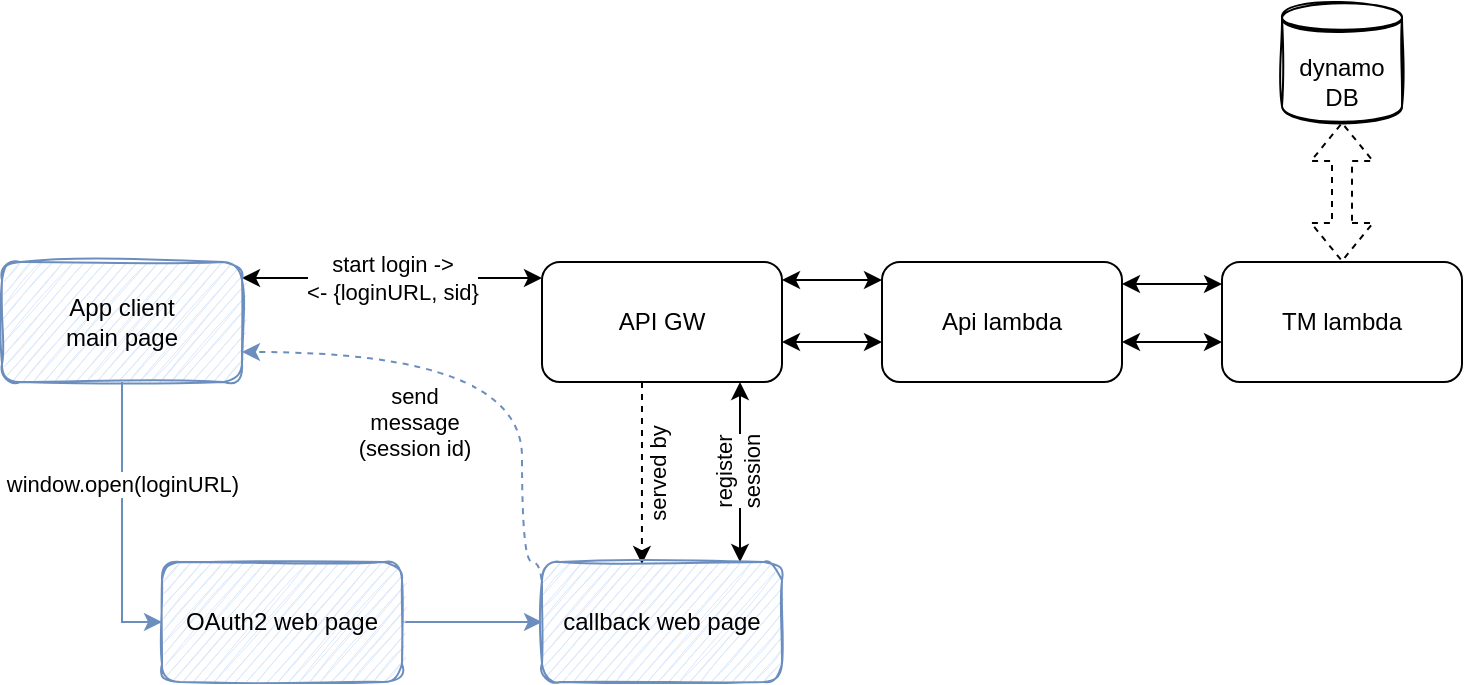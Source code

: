 <mxfile version="16.6.4" type="device"><diagram id="ggnXXbJexslDee1Q5V2e" name="Page-1"><mxGraphModel dx="868" dy="460" grid="1" gridSize="10" guides="1" tooltips="1" connect="1" arrows="1" fold="1" page="1" pageScale="1" pageWidth="827" pageHeight="1169" math="0" shadow="0"><root><mxCell id="0"/><mxCell id="1" parent="0"/><mxCell id="TPmOxToYsplTBnOYY9Lo-8" value="start login -&amp;gt;&lt;br&gt;&amp;lt;- {loginURL, sid}" style="edgeStyle=orthogonalEdgeStyle;rounded=0;orthogonalLoop=1;jettySize=auto;html=1;exitX=1;exitY=0.25;exitDx=0;exitDy=0;entryX=0;entryY=0.25;entryDx=0;entryDy=0;startArrow=classic;startFill=1;" edge="1" parent="1"><mxGeometry relative="1" as="geometry"><mxPoint x="160" y="208" as="sourcePoint"/><mxPoint x="310" y="208" as="targetPoint"/></mxGeometry></mxCell><mxCell id="TPmOxToYsplTBnOYY9Lo-16" value="window.open(loginURL)" style="edgeStyle=orthogonalEdgeStyle;rounded=0;orthogonalLoop=1;jettySize=auto;html=1;exitX=0.5;exitY=1;exitDx=0;exitDy=0;entryX=0;entryY=0.5;entryDx=0;entryDy=0;fillColor=#dae8fc;strokeColor=#6c8ebf;" edge="1" parent="1" source="TPmOxToYsplTBnOYY9Lo-3" target="TPmOxToYsplTBnOYY9Lo-15"><mxGeometry x="-0.273" relative="1" as="geometry"><mxPoint as="offset"/></mxGeometry></mxCell><mxCell id="TPmOxToYsplTBnOYY9Lo-3" value="App client&lt;br&gt;main page" style="rounded=1;whiteSpace=wrap;html=1;sketch=1;fillColor=#dae8fc;strokeColor=#6c8ebf;" vertex="1" parent="1"><mxGeometry x="40" y="200" width="120" height="60" as="geometry"/></mxCell><mxCell id="TPmOxToYsplTBnOYY9Lo-9" style="edgeStyle=orthogonalEdgeStyle;rounded=0;orthogonalLoop=1;jettySize=auto;html=1;exitX=1;exitY=0.5;exitDx=0;exitDy=0;entryX=0;entryY=0.5;entryDx=0;entryDy=0;startArrow=classic;startFill=1;" edge="1" parent="1"><mxGeometry relative="1" as="geometry"><mxPoint x="430" y="209" as="sourcePoint"/><mxPoint x="480" y="209" as="targetPoint"/></mxGeometry></mxCell><mxCell id="TPmOxToYsplTBnOYY9Lo-20" value="served by" style="edgeStyle=orthogonalEdgeStyle;rounded=0;orthogonalLoop=1;jettySize=auto;html=1;exitX=0.5;exitY=1;exitDx=0;exitDy=0;dashed=1;horizontal=0;spacingRight=-17;entryX=0.808;entryY=0.017;entryDx=0;entryDy=0;entryPerimeter=0;" edge="1" parent="1"><mxGeometry relative="1" as="geometry"><mxPoint x="360" y="260" as="sourcePoint"/><mxPoint x="359.96" y="351.02" as="targetPoint"/></mxGeometry></mxCell><mxCell id="TPmOxToYsplTBnOYY9Lo-4" value="API GW" style="rounded=1;whiteSpace=wrap;html=1;" vertex="1" parent="1"><mxGeometry x="310" y="200" width="120" height="60" as="geometry"/></mxCell><mxCell id="TPmOxToYsplTBnOYY9Lo-10" style="edgeStyle=orthogonalEdgeStyle;rounded=0;orthogonalLoop=1;jettySize=auto;html=1;exitX=1;exitY=0.5;exitDx=0;exitDy=0;entryX=0;entryY=0.5;entryDx=0;entryDy=0;startArrow=classic;startFill=1;" edge="1" parent="1"><mxGeometry relative="1" as="geometry"><mxPoint x="600" y="211" as="sourcePoint"/><mxPoint x="650" y="211" as="targetPoint"/></mxGeometry></mxCell><mxCell id="TPmOxToYsplTBnOYY9Lo-5" value="Api lambda" style="rounded=1;whiteSpace=wrap;html=1;" vertex="1" parent="1"><mxGeometry x="480" y="200" width="120" height="60" as="geometry"/></mxCell><mxCell id="TPmOxToYsplTBnOYY9Lo-26" style="edgeStyle=orthogonalEdgeStyle;rounded=0;orthogonalLoop=1;jettySize=auto;html=1;exitX=0.5;exitY=0;exitDx=0;exitDy=0;entryX=0.5;entryY=1;entryDx=0;entryDy=0;dashed=1;shape=flexArrow;startArrow=block;" edge="1" parent="1" source="TPmOxToYsplTBnOYY9Lo-6" target="TPmOxToYsplTBnOYY9Lo-40"><mxGeometry relative="1" as="geometry"><mxPoint x="710.8" y="139.04" as="targetPoint"/></mxGeometry></mxCell><mxCell id="TPmOxToYsplTBnOYY9Lo-6" value="TM lambda" style="rounded=1;whiteSpace=wrap;html=1;" vertex="1" parent="1"><mxGeometry x="650" y="200" width="120" height="60" as="geometry"/></mxCell><mxCell id="TPmOxToYsplTBnOYY9Lo-22" value="" style="edgeStyle=orthogonalEdgeStyle;rounded=0;orthogonalLoop=1;jettySize=auto;html=1;entryX=0;entryY=0.5;entryDx=0;entryDy=0;fillColor=#dae8fc;strokeColor=#6c8ebf;" edge="1" parent="1" source="TPmOxToYsplTBnOYY9Lo-15" target="TPmOxToYsplTBnOYY9Lo-18"><mxGeometry relative="1" as="geometry"><Array as="points"><mxPoint x="290" y="380"/><mxPoint x="290" y="380"/></Array></mxGeometry></mxCell><mxCell id="TPmOxToYsplTBnOYY9Lo-15" value="OAuth2 web page" style="rounded=1;whiteSpace=wrap;html=1;sketch=1;fillColor=#dae8fc;strokeColor=#6c8ebf;" vertex="1" parent="1"><mxGeometry x="120" y="350" width="120" height="60" as="geometry"/></mxCell><mxCell id="TPmOxToYsplTBnOYY9Lo-32" value="register &lt;br&gt;session" style="edgeStyle=orthogonalEdgeStyle;rounded=0;orthogonalLoop=1;jettySize=auto;html=1;exitX=0.5;exitY=0;exitDx=0;exitDy=0;entryX=0.5;entryY=1;entryDx=0;entryDy=0;startArrow=classic;startFill=1;horizontal=0;spacingRight=2;" edge="1" parent="1"><mxGeometry relative="1" as="geometry"><mxPoint x="409" y="350" as="sourcePoint"/><mxPoint x="409" y="260" as="targetPoint"/></mxGeometry></mxCell><mxCell id="TPmOxToYsplTBnOYY9Lo-39" value="send &lt;br&gt;message&lt;br&gt;(session id)" style="edgeStyle=orthogonalEdgeStyle;curved=1;orthogonalLoop=1;jettySize=auto;html=1;exitX=0;exitY=0.25;exitDx=0;exitDy=0;entryX=1;entryY=0.75;entryDx=0;entryDy=0;dashed=1;startArrow=none;startFill=0;fillColor=#dae8fc;strokeColor=#6c8ebf;" edge="1" parent="1" source="TPmOxToYsplTBnOYY9Lo-18" target="TPmOxToYsplTBnOYY9Lo-3"><mxGeometry x="0.368" y="35" relative="1" as="geometry"><Array as="points"><mxPoint x="310" y="350"/><mxPoint x="300" y="350"/><mxPoint x="300" y="245"/></Array><mxPoint as="offset"/></mxGeometry></mxCell><mxCell id="TPmOxToYsplTBnOYY9Lo-18" value="callback web page" style="rounded=1;whiteSpace=wrap;html=1;shadow=0;sketch=1;fillColor=#dae8fc;strokeColor=#6c8ebf;" vertex="1" parent="1"><mxGeometry x="310" y="350" width="120" height="60" as="geometry"/></mxCell><mxCell id="TPmOxToYsplTBnOYY9Lo-33" style="edgeStyle=orthogonalEdgeStyle;rounded=0;orthogonalLoop=1;jettySize=auto;html=1;exitX=1;exitY=0.5;exitDx=0;exitDy=0;entryX=0;entryY=0.5;entryDx=0;entryDy=0;startArrow=classic;startFill=1;" edge="1" parent="1"><mxGeometry relative="1" as="geometry"><mxPoint x="430" y="240" as="sourcePoint"/><mxPoint x="480" y="240" as="targetPoint"/></mxGeometry></mxCell><mxCell id="TPmOxToYsplTBnOYY9Lo-34" style="edgeStyle=orthogonalEdgeStyle;rounded=0;orthogonalLoop=1;jettySize=auto;html=1;exitX=1;exitY=0.5;exitDx=0;exitDy=0;entryX=0;entryY=0.5;entryDx=0;entryDy=0;startArrow=classic;startFill=1;" edge="1" parent="1"><mxGeometry relative="1" as="geometry"><mxPoint x="600" y="240" as="sourcePoint"/><mxPoint x="650" y="240" as="targetPoint"/><Array as="points"><mxPoint x="621" y="240"/><mxPoint x="621" y="240"/></Array></mxGeometry></mxCell><mxCell id="TPmOxToYsplTBnOYY9Lo-40" value="dynamo&lt;br&gt;DB" style="shape=datastore;whiteSpace=wrap;html=1;shadow=0;sketch=1;" vertex="1" parent="1"><mxGeometry x="680" y="70" width="60" height="60" as="geometry"/></mxCell></root></mxGraphModel></diagram></mxfile>